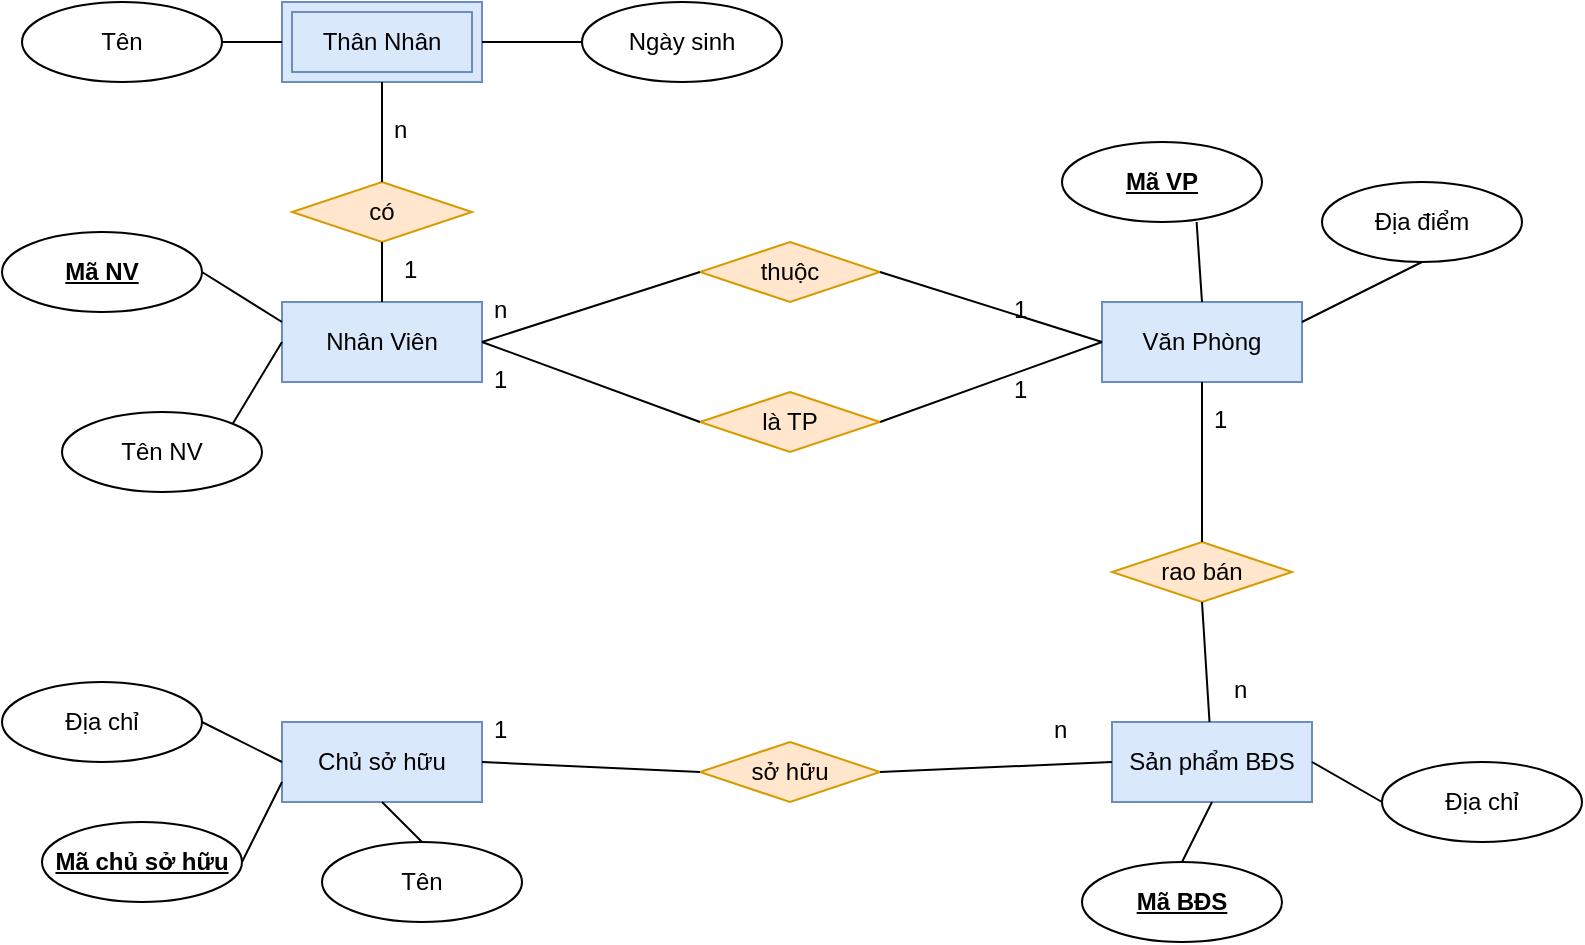 <mxfile version="14.8.6" type="github" pages="2">
  <diagram id="IVsCafuiucE2W0ui2XG3" name="Page-1">
    <mxGraphModel dx="782" dy="421" grid="1" gridSize="10" guides="1" tooltips="1" connect="1" arrows="1" fold="1" page="1" pageScale="1" pageWidth="827" pageHeight="1169" math="0" shadow="0">
      <root>
        <mxCell id="0" />
        <mxCell id="1" parent="0" />
        <mxCell id="bocikBO9zFvIXzR3nuJg-1" value="Văn Phòng" style="whiteSpace=wrap;html=1;align=center;fillColor=#dae8fc;strokeColor=#6c8ebf;" vertex="1" parent="1">
          <mxGeometry x="570" y="510" width="100" height="40" as="geometry" />
        </mxCell>
        <mxCell id="bocikBO9zFvIXzR3nuJg-2" value="Nhân Viên" style="whiteSpace=wrap;html=1;align=center;fillColor=#dae8fc;strokeColor=#6c8ebf;" vertex="1" parent="1">
          <mxGeometry x="160" y="510" width="100" height="40" as="geometry" />
        </mxCell>
        <mxCell id="bocikBO9zFvIXzR3nuJg-3" value="Sản phẩm BĐS" style="whiteSpace=wrap;html=1;align=center;fillColor=#dae8fc;strokeColor=#6c8ebf;" vertex="1" parent="1">
          <mxGeometry x="575" y="720" width="100" height="40" as="geometry" />
        </mxCell>
        <mxCell id="bocikBO9zFvIXzR3nuJg-5" value="Chủ sở hữu" style="whiteSpace=wrap;html=1;align=center;fillColor=#dae8fc;strokeColor=#6c8ebf;" vertex="1" parent="1">
          <mxGeometry x="160" y="720" width="100" height="40" as="geometry" />
        </mxCell>
        <mxCell id="bocikBO9zFvIXzR3nuJg-6" value="thuộc" style="shape=rhombus;perimeter=rhombusPerimeter;whiteSpace=wrap;html=1;align=center;fillColor=#ffe6cc;strokeColor=#d79b00;" vertex="1" parent="1">
          <mxGeometry x="369" y="480" width="90" height="30" as="geometry" />
        </mxCell>
        <mxCell id="bocikBO9zFvIXzR3nuJg-7" value="là TP" style="shape=rhombus;perimeter=rhombusPerimeter;whiteSpace=wrap;html=1;align=center;fillColor=#ffe6cc;strokeColor=#d79b00;" vertex="1" parent="1">
          <mxGeometry x="369" y="555" width="90" height="30" as="geometry" />
        </mxCell>
        <mxCell id="bocikBO9zFvIXzR3nuJg-9" value="rao bán&lt;span style=&quot;color: rgba(0 , 0 , 0 , 0) ; font-family: monospace ; font-size: 0px&quot;&gt;%3CmxGraphModel%3E%3Croot%3E%3CmxCell%20id%3D%220%22%2F%3E%3CmxCell%20id%3D%221%22%20parent%3D%220%22%2F%3E%3CmxCell%20id%3D%222%22%20value%3D%22thu%E1%BB%99c%22%20style%3D%22shape%3Drhombus%3Bperimeter%3DrhombusPerimeter%3BwhiteSpace%3Dwrap%3Bhtml%3D1%3Balign%3Dcenter%3B%22%20vertex%3D%221%22%20parent%3D%221%22%3E%3CmxGeometry%20x%3D%22369%22%20y%3D%22500%22%20width%3D%2290%22%20height%3D%2230%22%20as%3D%22geometry%22%2F%3E%3C%2FmxCell%3E%3C%2Froot%3E%3C%2FmxGraphModel%3E&lt;/span&gt;" style="shape=rhombus;perimeter=rhombusPerimeter;whiteSpace=wrap;html=1;align=center;fillColor=#ffe6cc;strokeColor=#d79b00;" vertex="1" parent="1">
          <mxGeometry x="575" y="630" width="90" height="30" as="geometry" />
        </mxCell>
        <mxCell id="bocikBO9zFvIXzR3nuJg-10" value="sở hữu" style="shape=rhombus;perimeter=rhombusPerimeter;whiteSpace=wrap;html=1;align=center;fillColor=#ffe6cc;strokeColor=#d79b00;" vertex="1" parent="1">
          <mxGeometry x="369" y="730" width="90" height="30" as="geometry" />
        </mxCell>
        <mxCell id="bocikBO9zFvIXzR3nuJg-11" value="có" style="shape=rhombus;perimeter=rhombusPerimeter;whiteSpace=wrap;html=1;align=center;fillColor=#ffe6cc;strokeColor=#d79b00;" vertex="1" parent="1">
          <mxGeometry x="165" y="450" width="90" height="30" as="geometry" />
        </mxCell>
        <mxCell id="bocikBO9zFvIXzR3nuJg-13" value="" style="endArrow=none;html=1;rounded=0;exitX=1;exitY=0.5;exitDx=0;exitDy=0;entryX=0;entryY=0.5;entryDx=0;entryDy=0;" edge="1" parent="1" source="bocikBO9zFvIXzR3nuJg-2" target="bocikBO9zFvIXzR3nuJg-6">
          <mxGeometry relative="1" as="geometry">
            <mxPoint x="320" y="600" as="sourcePoint" />
            <mxPoint x="480" y="600" as="targetPoint" />
          </mxGeometry>
        </mxCell>
        <mxCell id="bocikBO9zFvIXzR3nuJg-20" value="" style="endArrow=none;html=1;rounded=0;entryX=0;entryY=0.5;entryDx=0;entryDy=0;exitX=1;exitY=0.5;exitDx=0;exitDy=0;" edge="1" parent="1" source="bocikBO9zFvIXzR3nuJg-6" target="bocikBO9zFvIXzR3nuJg-1">
          <mxGeometry relative="1" as="geometry">
            <mxPoint x="320" y="600" as="sourcePoint" />
            <mxPoint x="480" y="600" as="targetPoint" />
          </mxGeometry>
        </mxCell>
        <mxCell id="bocikBO9zFvIXzR3nuJg-21" value="" style="endArrow=none;html=1;rounded=0;entryX=0.5;entryY=1;entryDx=0;entryDy=0;exitX=0.5;exitY=0;exitDx=0;exitDy=0;" edge="1" parent="1" source="bocikBO9zFvIXzR3nuJg-9" target="bocikBO9zFvIXzR3nuJg-1">
          <mxGeometry relative="1" as="geometry">
            <mxPoint x="469" y="505" as="sourcePoint" />
            <mxPoint x="580" y="540" as="targetPoint" />
          </mxGeometry>
        </mxCell>
        <mxCell id="bocikBO9zFvIXzR3nuJg-22" value="" style="endArrow=none;html=1;rounded=0;exitX=1;exitY=0.5;exitDx=0;exitDy=0;entryX=0;entryY=0.5;entryDx=0;entryDy=0;" edge="1" parent="1" source="bocikBO9zFvIXzR3nuJg-7" target="bocikBO9zFvIXzR3nuJg-1">
          <mxGeometry relative="1" as="geometry">
            <mxPoint x="460" y="570" as="sourcePoint" />
            <mxPoint x="570" y="530" as="targetPoint" />
          </mxGeometry>
        </mxCell>
        <mxCell id="bocikBO9zFvIXzR3nuJg-23" value="" style="endArrow=none;html=1;rounded=0;entryX=0;entryY=0.5;entryDx=0;entryDy=0;exitX=1;exitY=0.5;exitDx=0;exitDy=0;" edge="1" parent="1" source="bocikBO9zFvIXzR3nuJg-2" target="bocikBO9zFvIXzR3nuJg-7">
          <mxGeometry relative="1" as="geometry">
            <mxPoint x="489" y="525" as="sourcePoint" />
            <mxPoint x="600" y="560" as="targetPoint" />
          </mxGeometry>
        </mxCell>
        <mxCell id="bocikBO9zFvIXzR3nuJg-24" value="" style="endArrow=none;html=1;rounded=0;entryX=0;entryY=0.5;entryDx=0;entryDy=0;exitX=1;exitY=0.5;exitDx=0;exitDy=0;" edge="1" parent="1" source="bocikBO9zFvIXzR3nuJg-10" target="bocikBO9zFvIXzR3nuJg-3">
          <mxGeometry relative="1" as="geometry">
            <mxPoint x="499" y="535" as="sourcePoint" />
            <mxPoint x="610" y="570" as="targetPoint" />
          </mxGeometry>
        </mxCell>
        <mxCell id="bocikBO9zFvIXzR3nuJg-25" value="" style="endArrow=none;html=1;rounded=0;entryX=0;entryY=0.5;entryDx=0;entryDy=0;exitX=1;exitY=0.5;exitDx=0;exitDy=0;" edge="1" parent="1" source="bocikBO9zFvIXzR3nuJg-5" target="bocikBO9zFvIXzR3nuJg-10">
          <mxGeometry relative="1" as="geometry">
            <mxPoint x="509" y="545" as="sourcePoint" />
            <mxPoint x="620" y="580" as="targetPoint" />
          </mxGeometry>
        </mxCell>
        <mxCell id="bocikBO9zFvIXzR3nuJg-26" value="" style="endArrow=none;html=1;rounded=0;entryX=0.5;entryY=1;entryDx=0;entryDy=0;" edge="1" parent="1" source="bocikBO9zFvIXzR3nuJg-3" target="bocikBO9zFvIXzR3nuJg-9">
          <mxGeometry relative="1" as="geometry">
            <mxPoint x="519" y="555" as="sourcePoint" />
            <mxPoint x="630" y="660" as="targetPoint" />
          </mxGeometry>
        </mxCell>
        <mxCell id="bocikBO9zFvIXzR3nuJg-27" value="Thân Nhân" style="shape=ext;margin=3;double=1;whiteSpace=wrap;html=1;align=center;fillColor=#dae8fc;strokeColor=#6c8ebf;" vertex="1" parent="1">
          <mxGeometry x="160" y="360" width="100" height="40" as="geometry" />
        </mxCell>
        <mxCell id="bocikBO9zFvIXzR3nuJg-28" value="" style="endArrow=none;html=1;rounded=0;entryX=0.5;entryY=0;entryDx=0;entryDy=0;exitX=0.5;exitY=1;exitDx=0;exitDy=0;" edge="1" parent="1" source="bocikBO9zFvIXzR3nuJg-27" target="bocikBO9zFvIXzR3nuJg-11">
          <mxGeometry relative="1" as="geometry">
            <mxPoint x="529" y="565" as="sourcePoint" />
            <mxPoint x="640" y="600" as="targetPoint" />
          </mxGeometry>
        </mxCell>
        <mxCell id="bocikBO9zFvIXzR3nuJg-29" value="" style="endArrow=none;html=1;rounded=0;entryX=0.5;entryY=1;entryDx=0;entryDy=0;exitX=0.5;exitY=0;exitDx=0;exitDy=0;" edge="1" parent="1" source="bocikBO9zFvIXzR3nuJg-2" target="bocikBO9zFvIXzR3nuJg-11">
          <mxGeometry relative="1" as="geometry">
            <mxPoint x="539" y="575" as="sourcePoint" />
            <mxPoint x="650" y="610" as="targetPoint" />
          </mxGeometry>
        </mxCell>
        <mxCell id="bocikBO9zFvIXzR3nuJg-30" value="Mã VP" style="ellipse;whiteSpace=wrap;html=1;align=center;fontStyle=5" vertex="1" parent="1">
          <mxGeometry x="550" y="430" width="100" height="40" as="geometry" />
        </mxCell>
        <mxCell id="bocikBO9zFvIXzR3nuJg-31" value="Địa điểm" style="ellipse;whiteSpace=wrap;html=1;align=center;" vertex="1" parent="1">
          <mxGeometry x="680" y="450" width="100" height="40" as="geometry" />
        </mxCell>
        <mxCell id="bocikBO9zFvIXzR3nuJg-34" value="Tên" style="ellipse;whiteSpace=wrap;html=1;align=center;" vertex="1" parent="1">
          <mxGeometry x="30" y="360" width="100" height="40" as="geometry" />
        </mxCell>
        <mxCell id="bocikBO9zFvIXzR3nuJg-35" value="Tên NV" style="ellipse;whiteSpace=wrap;html=1;align=center;" vertex="1" parent="1">
          <mxGeometry x="50" y="565" width="100" height="40" as="geometry" />
        </mxCell>
        <mxCell id="bocikBO9zFvIXzR3nuJg-36" value="&lt;b&gt;Mã NV&lt;/b&gt;" style="ellipse;whiteSpace=wrap;html=1;align=center;fontStyle=4;" vertex="1" parent="1">
          <mxGeometry x="20" y="475" width="100" height="40" as="geometry" />
        </mxCell>
        <mxCell id="bocikBO9zFvIXzR3nuJg-38" value="Ngày sinh" style="ellipse;whiteSpace=wrap;html=1;align=center;" vertex="1" parent="1">
          <mxGeometry x="310" y="360" width="100" height="40" as="geometry" />
        </mxCell>
        <mxCell id="bocikBO9zFvIXzR3nuJg-39" value="Địa chỉ" style="ellipse;whiteSpace=wrap;html=1;align=center;" vertex="1" parent="1">
          <mxGeometry x="710" y="740" width="100" height="40" as="geometry" />
        </mxCell>
        <mxCell id="bocikBO9zFvIXzR3nuJg-40" value="&lt;b&gt;Mã BĐS&lt;/b&gt;" style="ellipse;whiteSpace=wrap;html=1;align=center;fontStyle=4;" vertex="1" parent="1">
          <mxGeometry x="560" y="790" width="100" height="40" as="geometry" />
        </mxCell>
        <mxCell id="bocikBO9zFvIXzR3nuJg-42" value="&lt;b&gt;Mã chủ sở hữu&lt;/b&gt;" style="ellipse;whiteSpace=wrap;html=1;align=center;fontStyle=4;" vertex="1" parent="1">
          <mxGeometry x="40" y="770" width="100" height="40" as="geometry" />
        </mxCell>
        <mxCell id="bocikBO9zFvIXzR3nuJg-44" value="Tên" style="ellipse;whiteSpace=wrap;html=1;align=center;" vertex="1" parent="1">
          <mxGeometry x="180" y="780" width="100" height="40" as="geometry" />
        </mxCell>
        <mxCell id="bocikBO9zFvIXzR3nuJg-45" value="Địa chỉ" style="ellipse;whiteSpace=wrap;html=1;align=center;" vertex="1" parent="1">
          <mxGeometry x="20" y="700" width="100" height="40" as="geometry" />
        </mxCell>
        <mxCell id="bocikBO9zFvIXzR3nuJg-46" value="" style="endArrow=none;html=1;rounded=0;exitX=0;exitY=0.5;exitDx=0;exitDy=0;entryX=1;entryY=0.5;entryDx=0;entryDy=0;" edge="1" parent="1" source="bocikBO9zFvIXzR3nuJg-39" target="bocikBO9zFvIXzR3nuJg-3">
          <mxGeometry relative="1" as="geometry">
            <mxPoint x="320" y="600" as="sourcePoint" />
            <mxPoint x="690" y="740" as="targetPoint" />
          </mxGeometry>
        </mxCell>
        <mxCell id="bocikBO9zFvIXzR3nuJg-47" value="" style="endArrow=none;html=1;rounded=0;exitX=0.673;exitY=1;exitDx=0;exitDy=0;exitPerimeter=0;entryX=0.5;entryY=0;entryDx=0;entryDy=0;" edge="1" parent="1" source="bocikBO9zFvIXzR3nuJg-30" target="bocikBO9zFvIXzR3nuJg-1">
          <mxGeometry relative="1" as="geometry">
            <mxPoint x="320" y="600" as="sourcePoint" />
            <mxPoint x="480" y="600" as="targetPoint" />
          </mxGeometry>
        </mxCell>
        <mxCell id="bocikBO9zFvIXzR3nuJg-48" value="" style="endArrow=none;html=1;rounded=0;exitX=0.5;exitY=1;exitDx=0;exitDy=0;entryX=1;entryY=0.25;entryDx=0;entryDy=0;" edge="1" parent="1" source="bocikBO9zFvIXzR3nuJg-31" target="bocikBO9zFvIXzR3nuJg-1">
          <mxGeometry relative="1" as="geometry">
            <mxPoint x="320" y="600" as="sourcePoint" />
            <mxPoint x="480" y="600" as="targetPoint" />
          </mxGeometry>
        </mxCell>
        <mxCell id="bocikBO9zFvIXzR3nuJg-49" value="" style="endArrow=none;html=1;rounded=0;exitX=1;exitY=0;exitDx=0;exitDy=0;entryX=0;entryY=0.5;entryDx=0;entryDy=0;" edge="1" parent="1" source="bocikBO9zFvIXzR3nuJg-35" target="bocikBO9zFvIXzR3nuJg-2">
          <mxGeometry relative="1" as="geometry">
            <mxPoint x="160" y="585" as="sourcePoint" />
            <mxPoint x="320" y="585" as="targetPoint" />
          </mxGeometry>
        </mxCell>
        <mxCell id="bocikBO9zFvIXzR3nuJg-50" value="" style="endArrow=none;html=1;rounded=0;exitX=1;exitY=0.5;exitDx=0;exitDy=0;entryX=0;entryY=0.25;entryDx=0;entryDy=0;" edge="1" parent="1" source="bocikBO9zFvIXzR3nuJg-36" target="bocikBO9zFvIXzR3nuJg-2">
          <mxGeometry relative="1" as="geometry">
            <mxPoint x="340" y="620" as="sourcePoint" />
            <mxPoint x="500" y="620" as="targetPoint" />
          </mxGeometry>
        </mxCell>
        <mxCell id="bocikBO9zFvIXzR3nuJg-51" value="" style="endArrow=none;html=1;rounded=0;exitX=1;exitY=0.5;exitDx=0;exitDy=0;entryX=0;entryY=0.5;entryDx=0;entryDy=0;" edge="1" parent="1" source="bocikBO9zFvIXzR3nuJg-34" target="bocikBO9zFvIXzR3nuJg-27">
          <mxGeometry relative="1" as="geometry">
            <mxPoint x="340" y="630" as="sourcePoint" />
            <mxPoint x="510" y="630" as="targetPoint" />
          </mxGeometry>
        </mxCell>
        <mxCell id="bocikBO9zFvIXzR3nuJg-52" value="" style="endArrow=none;html=1;rounded=0;exitX=0;exitY=0.5;exitDx=0;exitDy=0;entryX=1;entryY=0.5;entryDx=0;entryDy=0;" edge="1" parent="1" source="bocikBO9zFvIXzR3nuJg-38" target="bocikBO9zFvIXzR3nuJg-27">
          <mxGeometry relative="1" as="geometry">
            <mxPoint x="360" y="640" as="sourcePoint" />
            <mxPoint x="520" y="640" as="targetPoint" />
          </mxGeometry>
        </mxCell>
        <mxCell id="bocikBO9zFvIXzR3nuJg-53" value="" style="endArrow=none;html=1;rounded=0;exitX=1;exitY=0.5;exitDx=0;exitDy=0;entryX=0;entryY=0.75;entryDx=0;entryDy=0;" edge="1" parent="1" source="bocikBO9zFvIXzR3nuJg-42" target="bocikBO9zFvIXzR3nuJg-5">
          <mxGeometry relative="1" as="geometry">
            <mxPoint x="370" y="650" as="sourcePoint" />
            <mxPoint x="530" y="650" as="targetPoint" />
          </mxGeometry>
        </mxCell>
        <mxCell id="bocikBO9zFvIXzR3nuJg-54" value="" style="endArrow=none;html=1;rounded=0;exitX=0.5;exitY=0;exitDx=0;exitDy=0;entryX=0.5;entryY=1;entryDx=0;entryDy=0;" edge="1" parent="1" source="bocikBO9zFvIXzR3nuJg-40" target="bocikBO9zFvIXzR3nuJg-3">
          <mxGeometry relative="1" as="geometry">
            <mxPoint x="380" y="660" as="sourcePoint" />
            <mxPoint x="540" y="660" as="targetPoint" />
          </mxGeometry>
        </mxCell>
        <mxCell id="bocikBO9zFvIXzR3nuJg-55" value="" style="endArrow=none;html=1;rounded=0;exitX=1;exitY=0.5;exitDx=0;exitDy=0;entryX=0;entryY=0.5;entryDx=0;entryDy=0;" edge="1" parent="1" source="bocikBO9zFvIXzR3nuJg-45" target="bocikBO9zFvIXzR3nuJg-5">
          <mxGeometry relative="1" as="geometry">
            <mxPoint x="390" y="670" as="sourcePoint" />
            <mxPoint x="550" y="670" as="targetPoint" />
          </mxGeometry>
        </mxCell>
        <mxCell id="bocikBO9zFvIXzR3nuJg-56" value="" style="endArrow=none;html=1;rounded=0;exitX=0.5;exitY=0;exitDx=0;exitDy=0;entryX=0.5;entryY=1;entryDx=0;entryDy=0;" edge="1" parent="1" source="bocikBO9zFvIXzR3nuJg-44" target="bocikBO9zFvIXzR3nuJg-5">
          <mxGeometry relative="1" as="geometry">
            <mxPoint x="400" y="680" as="sourcePoint" />
            <mxPoint x="560" y="680" as="targetPoint" />
          </mxGeometry>
        </mxCell>
        <mxCell id="bocikBO9zFvIXzR3nuJg-58" value="n" style="text;strokeColor=none;fillColor=none;spacingLeft=4;spacingRight=4;overflow=hidden;rotatable=0;points=[[0,0.5],[1,0.5]];portConstraint=eastwest;fontSize=12;" vertex="1" parent="1">
          <mxGeometry x="260" y="500" width="40" height="30" as="geometry" />
        </mxCell>
        <mxCell id="bocikBO9zFvIXzR3nuJg-59" value="n" style="text;strokeColor=none;fillColor=none;spacingLeft=4;spacingRight=4;overflow=hidden;rotatable=0;points=[[0,0.5],[1,0.5]];portConstraint=eastwest;fontSize=12;" vertex="1" parent="1">
          <mxGeometry x="540" y="710" width="40" height="30" as="geometry" />
        </mxCell>
        <mxCell id="bocikBO9zFvIXzR3nuJg-60" value="1" style="text;strokeColor=none;fillColor=none;spacingLeft=4;spacingRight=4;overflow=hidden;rotatable=0;points=[[0,0.5],[1,0.5]];portConstraint=eastwest;fontSize=12;" vertex="1" parent="1">
          <mxGeometry x="260" y="710" width="40" height="30" as="geometry" />
        </mxCell>
        <mxCell id="bocikBO9zFvIXzR3nuJg-61" value="n" style="text;strokeColor=none;fillColor=none;spacingLeft=4;spacingRight=4;overflow=hidden;rotatable=0;points=[[0,0.5],[1,0.5]];portConstraint=eastwest;fontSize=12;" vertex="1" parent="1">
          <mxGeometry x="630" y="690" width="40" height="30" as="geometry" />
        </mxCell>
        <mxCell id="bocikBO9zFvIXzR3nuJg-62" value="1" style="text;strokeColor=none;fillColor=none;spacingLeft=4;spacingRight=4;overflow=hidden;rotatable=0;points=[[0,0.5],[1,0.5]];portConstraint=eastwest;fontSize=12;" vertex="1" parent="1">
          <mxGeometry x="620" y="555" width="40" height="30" as="geometry" />
        </mxCell>
        <mxCell id="bocikBO9zFvIXzR3nuJg-63" value="1" style="text;strokeColor=none;fillColor=none;spacingLeft=4;spacingRight=4;overflow=hidden;rotatable=0;points=[[0,0.5],[1,0.5]];portConstraint=eastwest;fontSize=12;" vertex="1" parent="1">
          <mxGeometry x="520" y="500" width="40" height="30" as="geometry" />
        </mxCell>
        <mxCell id="bocikBO9zFvIXzR3nuJg-64" value="1" style="text;strokeColor=none;fillColor=none;spacingLeft=4;spacingRight=4;overflow=hidden;rotatable=0;points=[[0,0.5],[1,0.5]];portConstraint=eastwest;fontSize=12;" vertex="1" parent="1">
          <mxGeometry x="260" y="535" width="40" height="30" as="geometry" />
        </mxCell>
        <mxCell id="bocikBO9zFvIXzR3nuJg-65" value="n" style="text;strokeColor=none;fillColor=none;spacingLeft=4;spacingRight=4;overflow=hidden;rotatable=0;points=[[0,0.5],[1,0.5]];portConstraint=eastwest;fontSize=12;" vertex="1" parent="1">
          <mxGeometry x="210" y="410" width="40" height="30" as="geometry" />
        </mxCell>
        <mxCell id="bocikBO9zFvIXzR3nuJg-66" value="1" style="text;strokeColor=none;fillColor=none;spacingLeft=4;spacingRight=4;overflow=hidden;rotatable=0;points=[[0,0.5],[1,0.5]];portConstraint=eastwest;fontSize=12;" vertex="1" parent="1">
          <mxGeometry x="215" y="480" width="40" height="30" as="geometry" />
        </mxCell>
        <mxCell id="bocikBO9zFvIXzR3nuJg-67" value="1" style="text;strokeColor=none;fillColor=none;spacingLeft=4;spacingRight=4;overflow=hidden;rotatable=0;points=[[0,0.5],[1,0.5]];portConstraint=eastwest;fontSize=12;" vertex="1" parent="1">
          <mxGeometry x="520" y="540" width="40" height="30" as="geometry" />
        </mxCell>
      </root>
    </mxGraphModel>
  </diagram>
  <diagram id="_nnir2KH4QzW-mONX-xJ" name="Page-2">
    <mxGraphModel dx="782" dy="421" grid="1" gridSize="10" guides="1" tooltips="1" connect="1" arrows="1" fold="1" page="1" pageScale="1" pageWidth="827" pageHeight="1169" math="0" shadow="0">
      <root>
        <mxCell id="FPnMMO2z97qxxDyKlGz_-0" />
        <mxCell id="FPnMMO2z97qxxDyKlGz_-1" parent="FPnMMO2z97qxxDyKlGz_-0" />
        <mxCell id="FPnMMO2z97qxxDyKlGz_-2" value="Văn Phòng" style="shape=table;startSize=30;container=1;collapsible=1;childLayout=tableLayout;fixedRows=1;rowLines=0;fontStyle=1;align=center;resizeLast=1;" vertex="1" parent="FPnMMO2z97qxxDyKlGz_-1">
          <mxGeometry x="150" y="190" width="180" height="130" as="geometry" />
        </mxCell>
        <mxCell id="FPnMMO2z97qxxDyKlGz_-3" value="" style="shape=partialRectangle;collapsible=0;dropTarget=0;pointerEvents=0;fillColor=none;top=0;left=0;bottom=1;right=0;points=[[0,0.5],[1,0.5]];portConstraint=eastwest;" vertex="1" parent="FPnMMO2z97qxxDyKlGz_-2">
          <mxGeometry y="30" width="180" height="30" as="geometry" />
        </mxCell>
        <mxCell id="FPnMMO2z97qxxDyKlGz_-4" value="PK" style="shape=partialRectangle;connectable=0;fillColor=none;top=0;left=0;bottom=0;right=0;fontStyle=1;overflow=hidden;" vertex="1" parent="FPnMMO2z97qxxDyKlGz_-3">
          <mxGeometry width="30" height="30" as="geometry" />
        </mxCell>
        <mxCell id="FPnMMO2z97qxxDyKlGz_-5" value="Mã VP" style="shape=partialRectangle;connectable=0;fillColor=none;top=0;left=0;bottom=0;right=0;align=left;spacingLeft=6;fontStyle=5;overflow=hidden;" vertex="1" parent="FPnMMO2z97qxxDyKlGz_-3">
          <mxGeometry x="30" width="150" height="30" as="geometry" />
        </mxCell>
        <mxCell id="FPnMMO2z97qxxDyKlGz_-6" value="" style="shape=partialRectangle;collapsible=0;dropTarget=0;pointerEvents=0;fillColor=none;top=0;left=0;bottom=0;right=0;points=[[0,0.5],[1,0.5]];portConstraint=eastwest;" vertex="1" parent="FPnMMO2z97qxxDyKlGz_-2">
          <mxGeometry y="60" width="180" height="30" as="geometry" />
        </mxCell>
        <mxCell id="FPnMMO2z97qxxDyKlGz_-7" value="" style="shape=partialRectangle;connectable=0;fillColor=none;top=0;left=0;bottom=0;right=0;editable=1;overflow=hidden;" vertex="1" parent="FPnMMO2z97qxxDyKlGz_-6">
          <mxGeometry width="30" height="30" as="geometry" />
        </mxCell>
        <mxCell id="FPnMMO2z97qxxDyKlGz_-8" value="Địa điểm" style="shape=partialRectangle;connectable=0;fillColor=none;top=0;left=0;bottom=0;right=0;align=left;spacingLeft=6;overflow=hidden;" vertex="1" parent="FPnMMO2z97qxxDyKlGz_-6">
          <mxGeometry x="30" width="150" height="30" as="geometry" />
        </mxCell>
        <mxCell id="FPnMMO2z97qxxDyKlGz_-9" value="" style="shape=partialRectangle;collapsible=0;dropTarget=0;pointerEvents=0;fillColor=none;top=0;left=0;bottom=0;right=0;points=[[0,0.5],[1,0.5]];portConstraint=eastwest;" vertex="1" parent="FPnMMO2z97qxxDyKlGz_-2">
          <mxGeometry y="90" width="180" height="30" as="geometry" />
        </mxCell>
        <mxCell id="FPnMMO2z97qxxDyKlGz_-10" value="FK" style="shape=partialRectangle;connectable=0;fillColor=none;top=0;left=0;bottom=0;right=0;editable=1;overflow=hidden;fontStyle=1" vertex="1" parent="FPnMMO2z97qxxDyKlGz_-9">
          <mxGeometry width="30" height="30" as="geometry" />
        </mxCell>
        <mxCell id="FPnMMO2z97qxxDyKlGz_-11" value="Mã NV_TP" style="shape=partialRectangle;connectable=0;fillColor=none;top=0;left=0;bottom=0;right=0;align=left;spacingLeft=6;overflow=hidden;" vertex="1" parent="FPnMMO2z97qxxDyKlGz_-9">
          <mxGeometry x="30" width="150" height="30" as="geometry" />
        </mxCell>
        <mxCell id="FPnMMO2z97qxxDyKlGz_-15" value="Nhân Viên" style="shape=table;startSize=30;container=1;collapsible=1;childLayout=tableLayout;fixedRows=1;rowLines=0;fontStyle=1;align=center;resizeLast=1;" vertex="1" parent="FPnMMO2z97qxxDyKlGz_-1">
          <mxGeometry x="520" y="190" width="180" height="130" as="geometry" />
        </mxCell>
        <mxCell id="FPnMMO2z97qxxDyKlGz_-16" value="" style="shape=partialRectangle;collapsible=0;dropTarget=0;pointerEvents=0;fillColor=none;top=0;left=0;bottom=1;right=0;points=[[0,0.5],[1,0.5]];portConstraint=eastwest;" vertex="1" parent="FPnMMO2z97qxxDyKlGz_-15">
          <mxGeometry y="30" width="180" height="30" as="geometry" />
        </mxCell>
        <mxCell id="FPnMMO2z97qxxDyKlGz_-17" value="PK" style="shape=partialRectangle;connectable=0;fillColor=none;top=0;left=0;bottom=0;right=0;fontStyle=1;overflow=hidden;" vertex="1" parent="FPnMMO2z97qxxDyKlGz_-16">
          <mxGeometry width="30" height="30" as="geometry" />
        </mxCell>
        <mxCell id="FPnMMO2z97qxxDyKlGz_-18" value="Mã NV" style="shape=partialRectangle;connectable=0;fillColor=none;top=0;left=0;bottom=0;right=0;align=left;spacingLeft=6;fontStyle=5;overflow=hidden;" vertex="1" parent="FPnMMO2z97qxxDyKlGz_-16">
          <mxGeometry x="30" width="150" height="30" as="geometry" />
        </mxCell>
        <mxCell id="FPnMMO2z97qxxDyKlGz_-19" value="" style="shape=partialRectangle;collapsible=0;dropTarget=0;pointerEvents=0;fillColor=none;top=0;left=0;bottom=0;right=0;points=[[0,0.5],[1,0.5]];portConstraint=eastwest;" vertex="1" parent="FPnMMO2z97qxxDyKlGz_-15">
          <mxGeometry y="60" width="180" height="30" as="geometry" />
        </mxCell>
        <mxCell id="FPnMMO2z97qxxDyKlGz_-20" value="" style="shape=partialRectangle;connectable=0;fillColor=none;top=0;left=0;bottom=0;right=0;editable=1;overflow=hidden;" vertex="1" parent="FPnMMO2z97qxxDyKlGz_-19">
          <mxGeometry width="30" height="30" as="geometry" />
        </mxCell>
        <mxCell id="FPnMMO2z97qxxDyKlGz_-21" value="Tên NV" style="shape=partialRectangle;connectable=0;fillColor=none;top=0;left=0;bottom=0;right=0;align=left;spacingLeft=6;overflow=hidden;" vertex="1" parent="FPnMMO2z97qxxDyKlGz_-19">
          <mxGeometry x="30" width="150" height="30" as="geometry" />
        </mxCell>
        <mxCell id="KREjzXk2WullvnzsxqCw-0" value="" style="shape=partialRectangle;collapsible=0;dropTarget=0;pointerEvents=0;fillColor=none;top=0;left=0;bottom=0;right=0;points=[[0,0.5],[1,0.5]];portConstraint=eastwest;" vertex="1" parent="FPnMMO2z97qxxDyKlGz_-15">
          <mxGeometry y="90" width="180" height="30" as="geometry" />
        </mxCell>
        <mxCell id="KREjzXk2WullvnzsxqCw-1" value="FK" style="shape=partialRectangle;connectable=0;fillColor=none;top=0;left=0;bottom=0;right=0;editable=1;overflow=hidden;fontStyle=1" vertex="1" parent="KREjzXk2WullvnzsxqCw-0">
          <mxGeometry width="30" height="30" as="geometry" />
        </mxCell>
        <mxCell id="KREjzXk2WullvnzsxqCw-2" value="Mã VP" style="shape=partialRectangle;connectable=0;fillColor=none;top=0;left=0;bottom=0;right=0;align=left;spacingLeft=6;overflow=hidden;" vertex="1" parent="KREjzXk2WullvnzsxqCw-0">
          <mxGeometry x="30" width="150" height="30" as="geometry" />
        </mxCell>
        <mxCell id="FPnMMO2z97qxxDyKlGz_-28" value="Chủ sỡ hữu" style="shape=table;startSize=30;container=1;collapsible=1;childLayout=tableLayout;fixedRows=1;rowLines=0;fontStyle=1;align=center;resizeLast=1;" vertex="1" parent="FPnMMO2z97qxxDyKlGz_-1">
          <mxGeometry x="520" y="440" width="180" height="160" as="geometry">
            <mxRectangle x="520" y="440" width="100" height="30" as="alternateBounds" />
          </mxGeometry>
        </mxCell>
        <mxCell id="FPnMMO2z97qxxDyKlGz_-29" value="" style="shape=partialRectangle;collapsible=0;dropTarget=0;pointerEvents=0;fillColor=none;top=0;left=0;bottom=1;right=0;points=[[0,0.5],[1,0.5]];portConstraint=eastwest;" vertex="1" parent="FPnMMO2z97qxxDyKlGz_-28">
          <mxGeometry y="30" width="180" height="30" as="geometry" />
        </mxCell>
        <mxCell id="FPnMMO2z97qxxDyKlGz_-30" value="PK" style="shape=partialRectangle;connectable=0;fillColor=none;top=0;left=0;bottom=0;right=0;fontStyle=1;overflow=hidden;" vertex="1" parent="FPnMMO2z97qxxDyKlGz_-29">
          <mxGeometry width="30" height="30" as="geometry" />
        </mxCell>
        <mxCell id="FPnMMO2z97qxxDyKlGz_-31" value="Mã chủ sở hữu" style="shape=partialRectangle;connectable=0;fillColor=none;top=0;left=0;bottom=0;right=0;align=left;spacingLeft=6;fontStyle=5;overflow=hidden;" vertex="1" parent="FPnMMO2z97qxxDyKlGz_-29">
          <mxGeometry x="30" width="150" height="30" as="geometry" />
        </mxCell>
        <mxCell id="FPnMMO2z97qxxDyKlGz_-32" value="" style="shape=partialRectangle;collapsible=0;dropTarget=0;pointerEvents=0;fillColor=none;top=0;left=0;bottom=0;right=0;points=[[0,0.5],[1,0.5]];portConstraint=eastwest;" vertex="1" parent="FPnMMO2z97qxxDyKlGz_-28">
          <mxGeometry y="60" width="180" height="30" as="geometry" />
        </mxCell>
        <mxCell id="FPnMMO2z97qxxDyKlGz_-33" value="" style="shape=partialRectangle;connectable=0;fillColor=none;top=0;left=0;bottom=0;right=0;editable=1;overflow=hidden;" vertex="1" parent="FPnMMO2z97qxxDyKlGz_-32">
          <mxGeometry width="30" height="30" as="geometry" />
        </mxCell>
        <mxCell id="FPnMMO2z97qxxDyKlGz_-34" value="Tên" style="shape=partialRectangle;connectable=0;fillColor=none;top=0;left=0;bottom=0;right=0;align=left;spacingLeft=6;overflow=hidden;" vertex="1" parent="FPnMMO2z97qxxDyKlGz_-32">
          <mxGeometry x="30" width="150" height="30" as="geometry" />
        </mxCell>
        <mxCell id="FPnMMO2z97qxxDyKlGz_-35" value="" style="shape=partialRectangle;collapsible=0;dropTarget=0;pointerEvents=0;fillColor=none;top=0;left=0;bottom=0;right=0;points=[[0,0.5],[1,0.5]];portConstraint=eastwest;" vertex="1" parent="FPnMMO2z97qxxDyKlGz_-28">
          <mxGeometry y="90" width="180" height="30" as="geometry" />
        </mxCell>
        <mxCell id="FPnMMO2z97qxxDyKlGz_-36" value="" style="shape=partialRectangle;connectable=0;fillColor=none;top=0;left=0;bottom=0;right=0;editable=1;overflow=hidden;" vertex="1" parent="FPnMMO2z97qxxDyKlGz_-35">
          <mxGeometry width="30" height="30" as="geometry" />
        </mxCell>
        <mxCell id="FPnMMO2z97qxxDyKlGz_-37" value="Địa chỉ" style="shape=partialRectangle;connectable=0;fillColor=none;top=0;left=0;bottom=0;right=0;align=left;spacingLeft=6;overflow=hidden;" vertex="1" parent="FPnMMO2z97qxxDyKlGz_-35">
          <mxGeometry x="30" width="150" height="30" as="geometry" />
        </mxCell>
        <mxCell id="FPnMMO2z97qxxDyKlGz_-38" value="" style="shape=partialRectangle;collapsible=0;dropTarget=0;pointerEvents=0;fillColor=none;top=0;left=0;bottom=0;right=0;points=[[0,0.5],[1,0.5]];portConstraint=eastwest;" vertex="1" parent="FPnMMO2z97qxxDyKlGz_-28">
          <mxGeometry y="120" width="180" height="30" as="geometry" />
        </mxCell>
        <mxCell id="FPnMMO2z97qxxDyKlGz_-39" value="FK" style="shape=partialRectangle;connectable=0;fillColor=none;top=0;left=0;bottom=0;right=0;editable=1;overflow=hidden;fontStyle=1" vertex="1" parent="FPnMMO2z97qxxDyKlGz_-38">
          <mxGeometry width="30" height="30" as="geometry" />
        </mxCell>
        <mxCell id="FPnMMO2z97qxxDyKlGz_-40" value="Mã BĐS" style="shape=partialRectangle;connectable=0;fillColor=none;top=0;left=0;bottom=0;right=0;align=left;spacingLeft=6;overflow=hidden;" vertex="1" parent="FPnMMO2z97qxxDyKlGz_-38">
          <mxGeometry x="30" width="150" height="30" as="geometry" />
        </mxCell>
        <mxCell id="FPnMMO2z97qxxDyKlGz_-41" value="Sản phẩm BĐS" style="shape=table;startSize=30;container=1;collapsible=1;childLayout=tableLayout;fixedRows=1;rowLines=0;fontStyle=1;align=center;resizeLast=1;" vertex="1" parent="FPnMMO2z97qxxDyKlGz_-1">
          <mxGeometry x="150" y="455" width="180" height="130" as="geometry" />
        </mxCell>
        <mxCell id="FPnMMO2z97qxxDyKlGz_-42" value="" style="shape=partialRectangle;collapsible=0;dropTarget=0;pointerEvents=0;fillColor=none;top=0;left=0;bottom=1;right=0;points=[[0,0.5],[1,0.5]];portConstraint=eastwest;" vertex="1" parent="FPnMMO2z97qxxDyKlGz_-41">
          <mxGeometry y="30" width="180" height="30" as="geometry" />
        </mxCell>
        <mxCell id="FPnMMO2z97qxxDyKlGz_-43" value="PK" style="shape=partialRectangle;connectable=0;fillColor=none;top=0;left=0;bottom=0;right=0;fontStyle=1;overflow=hidden;" vertex="1" parent="FPnMMO2z97qxxDyKlGz_-42">
          <mxGeometry width="30" height="30" as="geometry" />
        </mxCell>
        <mxCell id="FPnMMO2z97qxxDyKlGz_-44" value="Mã BĐS" style="shape=partialRectangle;connectable=0;fillColor=none;top=0;left=0;bottom=0;right=0;align=left;spacingLeft=6;fontStyle=5;overflow=hidden;" vertex="1" parent="FPnMMO2z97qxxDyKlGz_-42">
          <mxGeometry x="30" width="150" height="30" as="geometry" />
        </mxCell>
        <mxCell id="FPnMMO2z97qxxDyKlGz_-45" value="" style="shape=partialRectangle;collapsible=0;dropTarget=0;pointerEvents=0;fillColor=none;top=0;left=0;bottom=0;right=0;points=[[0,0.5],[1,0.5]];portConstraint=eastwest;" vertex="1" parent="FPnMMO2z97qxxDyKlGz_-41">
          <mxGeometry y="60" width="180" height="30" as="geometry" />
        </mxCell>
        <mxCell id="FPnMMO2z97qxxDyKlGz_-46" value="" style="shape=partialRectangle;connectable=0;fillColor=none;top=0;left=0;bottom=0;right=0;editable=1;overflow=hidden;" vertex="1" parent="FPnMMO2z97qxxDyKlGz_-45">
          <mxGeometry width="30" height="30" as="geometry" />
        </mxCell>
        <mxCell id="FPnMMO2z97qxxDyKlGz_-47" value="Địa chỉ" style="shape=partialRectangle;connectable=0;fillColor=none;top=0;left=0;bottom=0;right=0;align=left;spacingLeft=6;overflow=hidden;" vertex="1" parent="FPnMMO2z97qxxDyKlGz_-45">
          <mxGeometry x="30" width="150" height="30" as="geometry" />
        </mxCell>
        <mxCell id="FPnMMO2z97qxxDyKlGz_-48" value="" style="shape=partialRectangle;collapsible=0;dropTarget=0;pointerEvents=0;fillColor=none;top=0;left=0;bottom=0;right=0;points=[[0,0.5],[1,0.5]];portConstraint=eastwest;" vertex="1" parent="FPnMMO2z97qxxDyKlGz_-41">
          <mxGeometry y="90" width="180" height="30" as="geometry" />
        </mxCell>
        <mxCell id="FPnMMO2z97qxxDyKlGz_-49" value="FK" style="shape=partialRectangle;connectable=0;fillColor=none;top=0;left=0;bottom=0;right=0;editable=1;overflow=hidden;fontStyle=1" vertex="1" parent="FPnMMO2z97qxxDyKlGz_-48">
          <mxGeometry width="30" height="30" as="geometry" />
        </mxCell>
        <mxCell id="FPnMMO2z97qxxDyKlGz_-50" value="Mã VP" style="shape=partialRectangle;connectable=0;fillColor=none;top=0;left=0;bottom=0;right=0;align=left;spacingLeft=6;overflow=hidden;" vertex="1" parent="FPnMMO2z97qxxDyKlGz_-48">
          <mxGeometry x="30" width="150" height="30" as="geometry" />
        </mxCell>
        <mxCell id="FPnMMO2z97qxxDyKlGz_-54" value="Thân Nhân" style="shape=table;startSize=30;container=1;collapsible=1;childLayout=tableLayout;fixedRows=1;rowLines=0;fontStyle=1;align=center;resizeLast=1;" vertex="1" parent="FPnMMO2z97qxxDyKlGz_-1">
          <mxGeometry x="520" width="180" height="160" as="geometry" />
        </mxCell>
        <mxCell id="FPnMMO2z97qxxDyKlGz_-55" value="" style="shape=partialRectangle;collapsible=0;dropTarget=0;pointerEvents=0;fillColor=none;top=0;left=0;bottom=1;right=0;points=[[0,0.5],[1,0.5]];portConstraint=eastwest;" vertex="1" parent="FPnMMO2z97qxxDyKlGz_-54">
          <mxGeometry y="30" width="180" height="30" as="geometry" />
        </mxCell>
        <mxCell id="FPnMMO2z97qxxDyKlGz_-56" value="PK" style="shape=partialRectangle;connectable=0;fillColor=none;top=0;left=0;bottom=0;right=0;fontStyle=1;overflow=hidden;" vertex="1" parent="FPnMMO2z97qxxDyKlGz_-55">
          <mxGeometry width="30" height="30" as="geometry" />
        </mxCell>
        <mxCell id="FPnMMO2z97qxxDyKlGz_-57" value="mã TN" style="shape=partialRectangle;connectable=0;fillColor=none;top=0;left=0;bottom=0;right=0;align=left;spacingLeft=6;fontStyle=5;overflow=hidden;" vertex="1" parent="FPnMMO2z97qxxDyKlGz_-55">
          <mxGeometry x="30" width="150" height="30" as="geometry" />
        </mxCell>
        <mxCell id="FPnMMO2z97qxxDyKlGz_-58" value="" style="shape=partialRectangle;collapsible=0;dropTarget=0;pointerEvents=0;fillColor=none;top=0;left=0;bottom=0;right=0;points=[[0,0.5],[1,0.5]];portConstraint=eastwest;" vertex="1" parent="FPnMMO2z97qxxDyKlGz_-54">
          <mxGeometry y="60" width="180" height="30" as="geometry" />
        </mxCell>
        <mxCell id="FPnMMO2z97qxxDyKlGz_-59" value="" style="shape=partialRectangle;connectable=0;fillColor=none;top=0;left=0;bottom=0;right=0;editable=1;overflow=hidden;" vertex="1" parent="FPnMMO2z97qxxDyKlGz_-58">
          <mxGeometry width="30" height="30" as="geometry" />
        </mxCell>
        <mxCell id="FPnMMO2z97qxxDyKlGz_-60" value="Tên" style="shape=partialRectangle;connectable=0;fillColor=none;top=0;left=0;bottom=0;right=0;align=left;spacingLeft=6;overflow=hidden;" vertex="1" parent="FPnMMO2z97qxxDyKlGz_-58">
          <mxGeometry x="30" width="150" height="30" as="geometry" />
        </mxCell>
        <mxCell id="FPnMMO2z97qxxDyKlGz_-61" value="" style="shape=partialRectangle;collapsible=0;dropTarget=0;pointerEvents=0;fillColor=none;top=0;left=0;bottom=0;right=0;points=[[0,0.5],[1,0.5]];portConstraint=eastwest;" vertex="1" parent="FPnMMO2z97qxxDyKlGz_-54">
          <mxGeometry y="90" width="180" height="30" as="geometry" />
        </mxCell>
        <mxCell id="FPnMMO2z97qxxDyKlGz_-62" value="" style="shape=partialRectangle;connectable=0;fillColor=none;top=0;left=0;bottom=0;right=0;editable=1;overflow=hidden;" vertex="1" parent="FPnMMO2z97qxxDyKlGz_-61">
          <mxGeometry width="30" height="30" as="geometry" />
        </mxCell>
        <mxCell id="FPnMMO2z97qxxDyKlGz_-63" value="Ngày sinh" style="shape=partialRectangle;connectable=0;fillColor=none;top=0;left=0;bottom=0;right=0;align=left;spacingLeft=6;overflow=hidden;" vertex="1" parent="FPnMMO2z97qxxDyKlGz_-61">
          <mxGeometry x="30" width="150" height="30" as="geometry" />
        </mxCell>
        <mxCell id="FPnMMO2z97qxxDyKlGz_-64" value="" style="shape=partialRectangle;collapsible=0;dropTarget=0;pointerEvents=0;fillColor=none;top=0;left=0;bottom=0;right=0;points=[[0,0.5],[1,0.5]];portConstraint=eastwest;" vertex="1" parent="FPnMMO2z97qxxDyKlGz_-54">
          <mxGeometry y="120" width="180" height="30" as="geometry" />
        </mxCell>
        <mxCell id="FPnMMO2z97qxxDyKlGz_-65" value="FK" style="shape=partialRectangle;connectable=0;fillColor=none;top=0;left=0;bottom=0;right=0;editable=1;overflow=hidden;fontStyle=1" vertex="1" parent="FPnMMO2z97qxxDyKlGz_-64">
          <mxGeometry width="30" height="30" as="geometry" />
        </mxCell>
        <mxCell id="FPnMMO2z97qxxDyKlGz_-66" value="Mã NV" style="shape=partialRectangle;connectable=0;fillColor=none;top=0;left=0;bottom=0;right=0;align=left;spacingLeft=6;overflow=hidden;" vertex="1" parent="FPnMMO2z97qxxDyKlGz_-64">
          <mxGeometry x="30" width="150" height="30" as="geometry" />
        </mxCell>
        <mxCell id="KREjzXk2WullvnzsxqCw-4" value="" style="edgeStyle=entityRelationEdgeStyle;fontSize=12;html=1;endArrow=ERzeroToOne;startArrow=ERmandOne;exitX=0;exitY=0.5;exitDx=0;exitDy=0;entryX=1;entryY=0.667;entryDx=0;entryDy=0;entryPerimeter=0;" edge="1" parent="FPnMMO2z97qxxDyKlGz_-1" source="FPnMMO2z97qxxDyKlGz_-16" target="FPnMMO2z97qxxDyKlGz_-9">
          <mxGeometry width="100" height="100" relative="1" as="geometry">
            <mxPoint x="350" y="200" as="sourcePoint" />
            <mxPoint x="390" y="180" as="targetPoint" />
          </mxGeometry>
        </mxCell>
        <mxCell id="KREjzXk2WullvnzsxqCw-7" value="" style="edgeStyle=entityRelationEdgeStyle;fontSize=12;html=1;endArrow=ERzeroToMany;startArrow=ERmandOne;exitX=1;exitY=0.5;exitDx=0;exitDy=0;entryX=0;entryY=0.5;entryDx=0;entryDy=0;" edge="1" parent="FPnMMO2z97qxxDyKlGz_-1" source="FPnMMO2z97qxxDyKlGz_-3" target="KREjzXk2WullvnzsxqCw-0">
          <mxGeometry width="100" height="100" relative="1" as="geometry">
            <mxPoint x="350" y="300" as="sourcePoint" />
            <mxPoint x="450" y="200" as="targetPoint" />
          </mxGeometry>
        </mxCell>
        <mxCell id="5-R7brS-OzCzhE4XAIZB-0" value="" style="edgeStyle=entityRelationEdgeStyle;fontSize=12;html=1;endArrow=ERzeroToMany;startArrow=ERmandOne;exitX=1;exitY=0.5;exitDx=0;exitDy=0;entryX=1;entryY=0.5;entryDx=0;entryDy=0;" edge="1" parent="FPnMMO2z97qxxDyKlGz_-1" source="FPnMMO2z97qxxDyKlGz_-16" target="FPnMMO2z97qxxDyKlGz_-64">
          <mxGeometry width="100" height="100" relative="1" as="geometry">
            <mxPoint x="350" y="200" as="sourcePoint" />
            <mxPoint x="450" y="100" as="targetPoint" />
          </mxGeometry>
        </mxCell>
        <mxCell id="iTtG1aNJAD2VtWjY9d0w-0" value="" style="edgeStyle=elbowEdgeStyle;fontSize=12;html=1;endArrow=ERzeroToMany;startArrow=ERmandOne;exitX=0;exitY=0.5;exitDx=0;exitDy=0;entryX=0;entryY=0.5;entryDx=0;entryDy=0;" edge="1" parent="FPnMMO2z97qxxDyKlGz_-1" source="FPnMMO2z97qxxDyKlGz_-3" target="FPnMMO2z97qxxDyKlGz_-48">
          <mxGeometry width="100" height="100" relative="1" as="geometry">
            <mxPoint x="350" y="500" as="sourcePoint" />
            <mxPoint x="450" y="400" as="targetPoint" />
            <Array as="points">
              <mxPoint x="70" y="410" />
            </Array>
          </mxGeometry>
        </mxCell>
        <mxCell id="iTtG1aNJAD2VtWjY9d0w-2" value="" style="edgeStyle=entityRelationEdgeStyle;fontSize=12;html=1;endArrow=ERzeroToMany;startArrow=ERmandOne;exitX=0;exitY=0.5;exitDx=0;exitDy=0;entryX=1;entryY=0.5;entryDx=0;entryDy=0;" edge="1" parent="FPnMMO2z97qxxDyKlGz_-1" source="FPnMMO2z97qxxDyKlGz_-38" target="FPnMMO2z97qxxDyKlGz_-42">
          <mxGeometry width="100" height="100" relative="1" as="geometry">
            <mxPoint x="350" y="500" as="sourcePoint" />
            <mxPoint x="450" y="400" as="targetPoint" />
          </mxGeometry>
        </mxCell>
      </root>
    </mxGraphModel>
  </diagram>
</mxfile>
